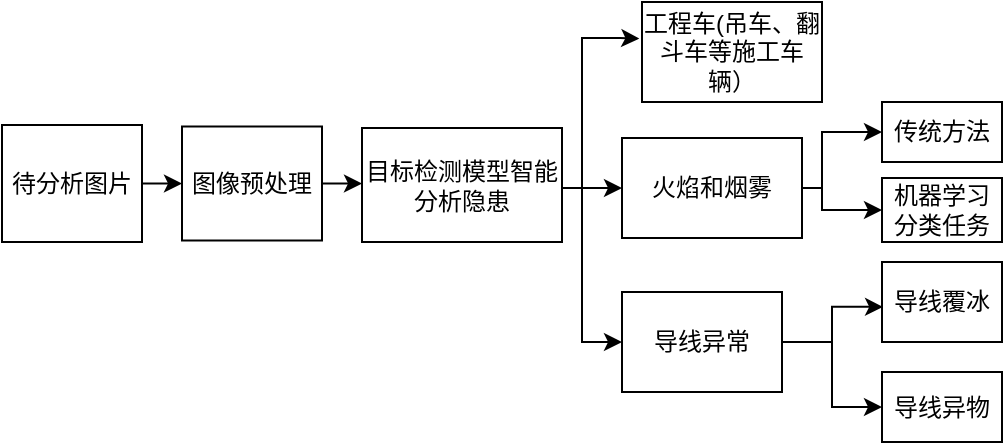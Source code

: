 <mxfile version="16.0.3" type="github">
  <diagram id="psgmNq1rA_GEdRd8kRlt" name="Page-1">
    <mxGraphModel dx="569" dy="320" grid="1" gridSize="10" guides="1" tooltips="1" connect="1" arrows="1" fold="1" page="1" pageScale="1" pageWidth="1920" pageHeight="1200" math="0" shadow="0">
      <root>
        <mxCell id="0" />
        <mxCell id="1" parent="0" />
        <mxCell id="7txPE55cqC671jvcs88a-4" style="edgeStyle=orthogonalEdgeStyle;rounded=0;orthogonalLoop=1;jettySize=auto;html=1;exitX=1;exitY=0.5;exitDx=0;exitDy=0;entryX=0;entryY=0.5;entryDx=0;entryDy=0;" edge="1" parent="1" source="7txPE55cqC671jvcs88a-1" target="7txPE55cqC671jvcs88a-2">
          <mxGeometry relative="1" as="geometry" />
        </mxCell>
        <mxCell id="7txPE55cqC671jvcs88a-1" value="待分析图片" style="rounded=0;whiteSpace=wrap;html=1;" vertex="1" parent="1">
          <mxGeometry x="170" y="441.5" width="70" height="58.5" as="geometry" />
        </mxCell>
        <mxCell id="7txPE55cqC671jvcs88a-5" style="edgeStyle=orthogonalEdgeStyle;rounded=0;orthogonalLoop=1;jettySize=auto;html=1;exitX=1;exitY=0.5;exitDx=0;exitDy=0;" edge="1" parent="1" source="7txPE55cqC671jvcs88a-2" target="7txPE55cqC671jvcs88a-3">
          <mxGeometry relative="1" as="geometry" />
        </mxCell>
        <mxCell id="7txPE55cqC671jvcs88a-2" value="图像预处理" style="rounded=0;whiteSpace=wrap;html=1;" vertex="1" parent="1">
          <mxGeometry x="260" y="442.25" width="70" height="57" as="geometry" />
        </mxCell>
        <mxCell id="7txPE55cqC671jvcs88a-11" style="edgeStyle=orthogonalEdgeStyle;rounded=0;orthogonalLoop=1;jettySize=auto;html=1;exitX=1;exitY=0.5;exitDx=0;exitDy=0;entryX=-0.015;entryY=0.366;entryDx=0;entryDy=0;entryPerimeter=0;" edge="1" parent="1" source="7txPE55cqC671jvcs88a-3" target="7txPE55cqC671jvcs88a-6">
          <mxGeometry relative="1" as="geometry">
            <Array as="points">
              <mxPoint x="450" y="473" />
              <mxPoint x="460" y="473" />
              <mxPoint x="460" y="398" />
              <mxPoint x="479" y="398" />
            </Array>
          </mxGeometry>
        </mxCell>
        <mxCell id="7txPE55cqC671jvcs88a-20" style="edgeStyle=orthogonalEdgeStyle;rounded=0;orthogonalLoop=1;jettySize=auto;html=1;exitX=1;exitY=0.5;exitDx=0;exitDy=0;entryX=0;entryY=0.5;entryDx=0;entryDy=0;" edge="1" parent="1" source="7txPE55cqC671jvcs88a-3" target="7txPE55cqC671jvcs88a-7">
          <mxGeometry relative="1" as="geometry">
            <Array as="points">
              <mxPoint x="450" y="473" />
            </Array>
          </mxGeometry>
        </mxCell>
        <mxCell id="7txPE55cqC671jvcs88a-21" style="edgeStyle=orthogonalEdgeStyle;rounded=0;orthogonalLoop=1;jettySize=auto;html=1;exitX=1;exitY=0.5;exitDx=0;exitDy=0;entryX=0;entryY=0.5;entryDx=0;entryDy=0;" edge="1" parent="1" source="7txPE55cqC671jvcs88a-3" target="7txPE55cqC671jvcs88a-8">
          <mxGeometry relative="1" as="geometry">
            <Array as="points">
              <mxPoint x="460" y="473" />
              <mxPoint x="460" y="550" />
            </Array>
          </mxGeometry>
        </mxCell>
        <mxCell id="7txPE55cqC671jvcs88a-3" value="目标检测模型智能分析隐患" style="rounded=0;whiteSpace=wrap;html=1;" vertex="1" parent="1">
          <mxGeometry x="350" y="443" width="100" height="57" as="geometry" />
        </mxCell>
        <mxCell id="7txPE55cqC671jvcs88a-6" value="工程车(吊车、翻斗车等施工车辆）" style="rounded=0;whiteSpace=wrap;html=1;" vertex="1" parent="1">
          <mxGeometry x="490" y="380" width="90" height="50" as="geometry" />
        </mxCell>
        <mxCell id="7txPE55cqC671jvcs88a-24" style="edgeStyle=orthogonalEdgeStyle;rounded=0;orthogonalLoop=1;jettySize=auto;html=1;exitX=1;exitY=0.5;exitDx=0;exitDy=0;entryX=0;entryY=0.5;entryDx=0;entryDy=0;" edge="1" parent="1" source="7txPE55cqC671jvcs88a-7" target="7txPE55cqC671jvcs88a-23">
          <mxGeometry relative="1" as="geometry">
            <Array as="points">
              <mxPoint x="580" y="473" />
              <mxPoint x="580" y="484" />
            </Array>
          </mxGeometry>
        </mxCell>
        <mxCell id="7txPE55cqC671jvcs88a-25" style="edgeStyle=orthogonalEdgeStyle;rounded=0;orthogonalLoop=1;jettySize=auto;html=1;exitX=1;exitY=0.5;exitDx=0;exitDy=0;entryX=0;entryY=0.5;entryDx=0;entryDy=0;" edge="1" parent="1" source="7txPE55cqC671jvcs88a-7" target="7txPE55cqC671jvcs88a-22">
          <mxGeometry relative="1" as="geometry">
            <Array as="points">
              <mxPoint x="580" y="473" />
              <mxPoint x="580" y="445" />
            </Array>
          </mxGeometry>
        </mxCell>
        <mxCell id="7txPE55cqC671jvcs88a-7" value="火焰和烟雾" style="rounded=0;whiteSpace=wrap;html=1;" vertex="1" parent="1">
          <mxGeometry x="480" y="448" width="90" height="50" as="geometry" />
        </mxCell>
        <mxCell id="7txPE55cqC671jvcs88a-18" style="edgeStyle=orthogonalEdgeStyle;rounded=0;orthogonalLoop=1;jettySize=auto;html=1;exitX=1;exitY=0.5;exitDx=0;exitDy=0;entryX=0.009;entryY=0.561;entryDx=0;entryDy=0;entryPerimeter=0;" edge="1" parent="1" source="7txPE55cqC671jvcs88a-8" target="7txPE55cqC671jvcs88a-14">
          <mxGeometry relative="1" as="geometry" />
        </mxCell>
        <mxCell id="7txPE55cqC671jvcs88a-19" style="edgeStyle=orthogonalEdgeStyle;rounded=0;orthogonalLoop=1;jettySize=auto;html=1;exitX=1;exitY=0.5;exitDx=0;exitDy=0;entryX=0;entryY=0.5;entryDx=0;entryDy=0;" edge="1" parent="1" source="7txPE55cqC671jvcs88a-8" target="7txPE55cqC671jvcs88a-15">
          <mxGeometry relative="1" as="geometry" />
        </mxCell>
        <mxCell id="7txPE55cqC671jvcs88a-8" value="导线异常" style="rounded=0;whiteSpace=wrap;html=1;" vertex="1" parent="1">
          <mxGeometry x="480" y="525" width="80" height="50" as="geometry" />
        </mxCell>
        <mxCell id="7txPE55cqC671jvcs88a-14" value="导线覆冰" style="rounded=0;whiteSpace=wrap;html=1;" vertex="1" parent="1">
          <mxGeometry x="610" y="510" width="60" height="40" as="geometry" />
        </mxCell>
        <mxCell id="7txPE55cqC671jvcs88a-15" value="导线异物" style="rounded=0;whiteSpace=wrap;html=1;" vertex="1" parent="1">
          <mxGeometry x="610" y="565" width="60" height="35" as="geometry" />
        </mxCell>
        <mxCell id="7txPE55cqC671jvcs88a-22" value="传统方法" style="rounded=0;whiteSpace=wrap;html=1;" vertex="1" parent="1">
          <mxGeometry x="610" y="430" width="60" height="30" as="geometry" />
        </mxCell>
        <mxCell id="7txPE55cqC671jvcs88a-23" value="机器学习分类任务" style="rounded=0;whiteSpace=wrap;html=1;" vertex="1" parent="1">
          <mxGeometry x="610" y="468" width="60" height="32" as="geometry" />
        </mxCell>
      </root>
    </mxGraphModel>
  </diagram>
</mxfile>
